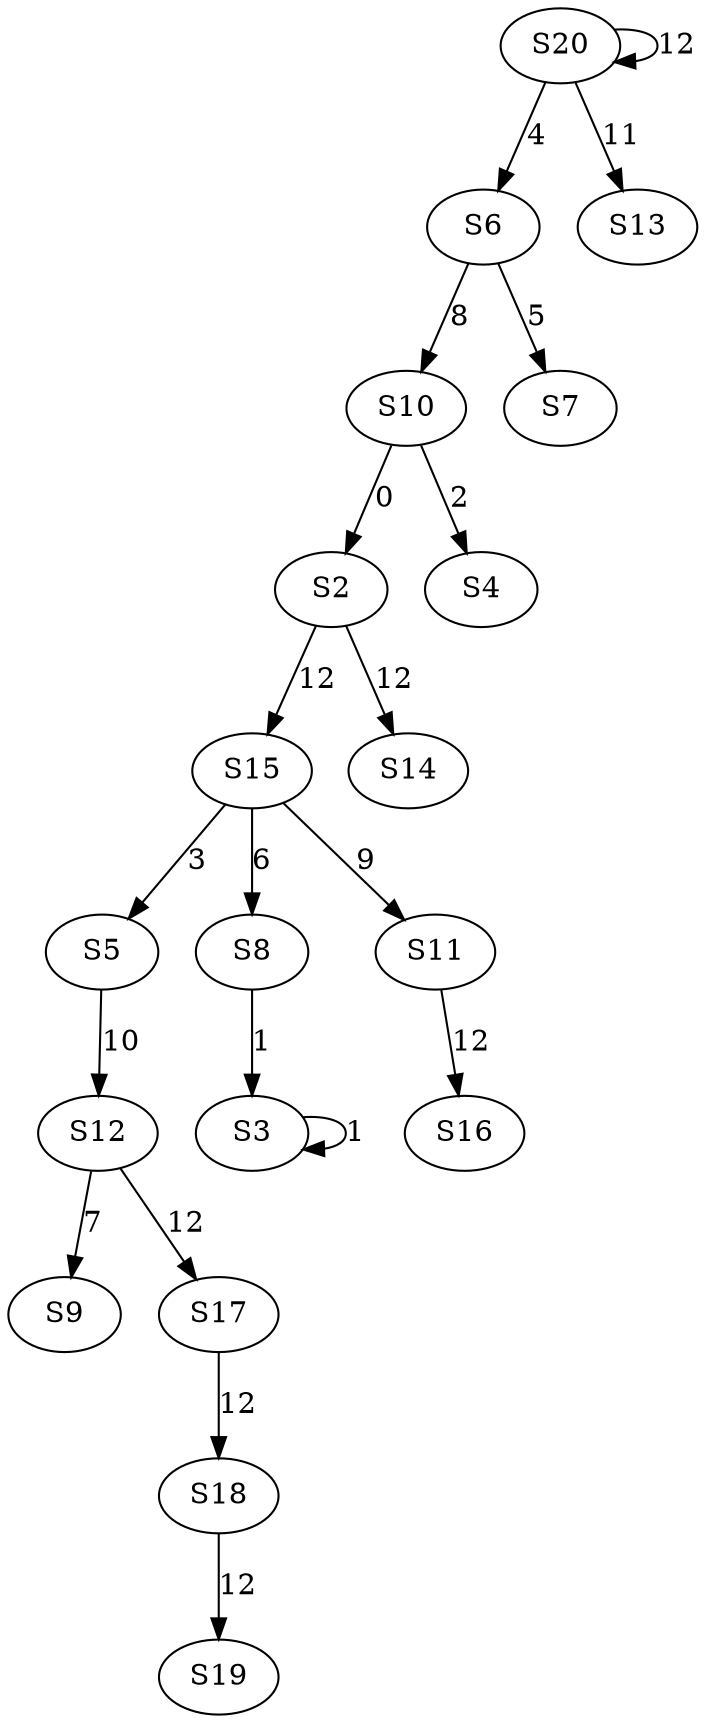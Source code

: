 strict digraph {
	S10 -> S2 [ label = 0 ];
	S3 -> S3 [ label = 1 ];
	S10 -> S4 [ label = 2 ];
	S15 -> S5 [ label = 3 ];
	S20 -> S6 [ label = 4 ];
	S6 -> S7 [ label = 5 ];
	S15 -> S8 [ label = 6 ];
	S12 -> S9 [ label = 7 ];
	S6 -> S10 [ label = 8 ];
	S15 -> S11 [ label = 9 ];
	S5 -> S12 [ label = 10 ];
	S20 -> S13 [ label = 11 ];
	S2 -> S14 [ label = 12 ];
	S2 -> S15 [ label = 12 ];
	S11 -> S16 [ label = 12 ];
	S12 -> S17 [ label = 12 ];
	S17 -> S18 [ label = 12 ];
	S18 -> S19 [ label = 12 ];
	S20 -> S20 [ label = 12 ];
	S8 -> S3 [ label = 1 ];
}